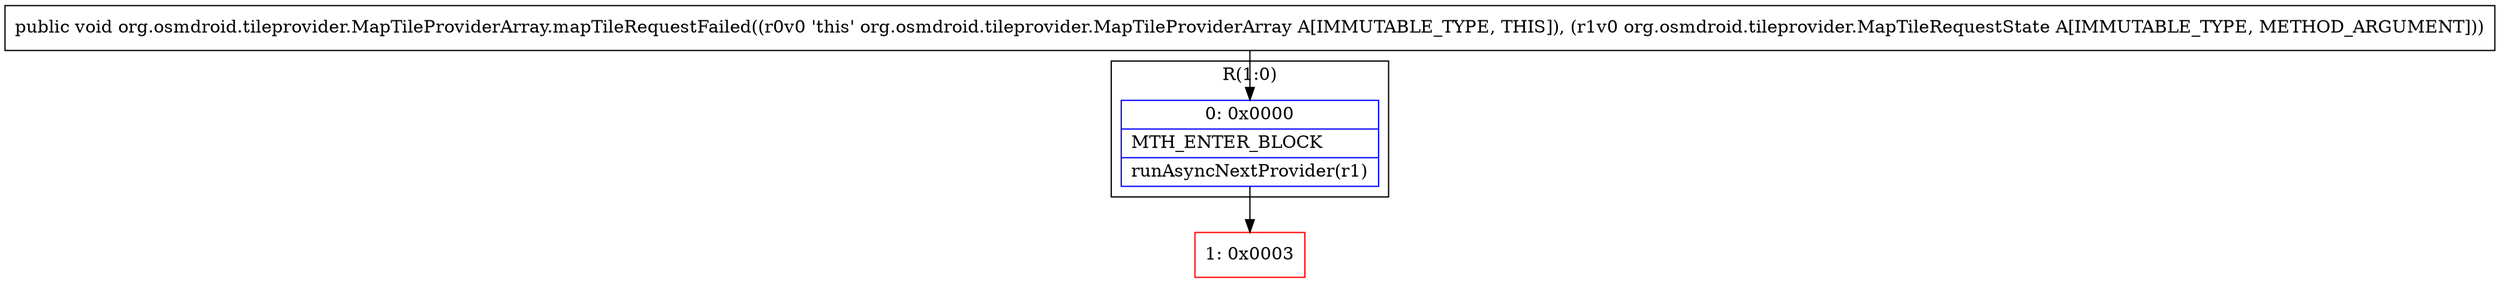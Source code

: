 digraph "CFG fororg.osmdroid.tileprovider.MapTileProviderArray.mapTileRequestFailed(Lorg\/osmdroid\/tileprovider\/MapTileRequestState;)V" {
subgraph cluster_Region_2140203727 {
label = "R(1:0)";
node [shape=record,color=blue];
Node_0 [shape=record,label="{0\:\ 0x0000|MTH_ENTER_BLOCK\l|runAsyncNextProvider(r1)\l}"];
}
Node_1 [shape=record,color=red,label="{1\:\ 0x0003}"];
MethodNode[shape=record,label="{public void org.osmdroid.tileprovider.MapTileProviderArray.mapTileRequestFailed((r0v0 'this' org.osmdroid.tileprovider.MapTileProviderArray A[IMMUTABLE_TYPE, THIS]), (r1v0 org.osmdroid.tileprovider.MapTileRequestState A[IMMUTABLE_TYPE, METHOD_ARGUMENT])) }"];
MethodNode -> Node_0;
Node_0 -> Node_1;
}

